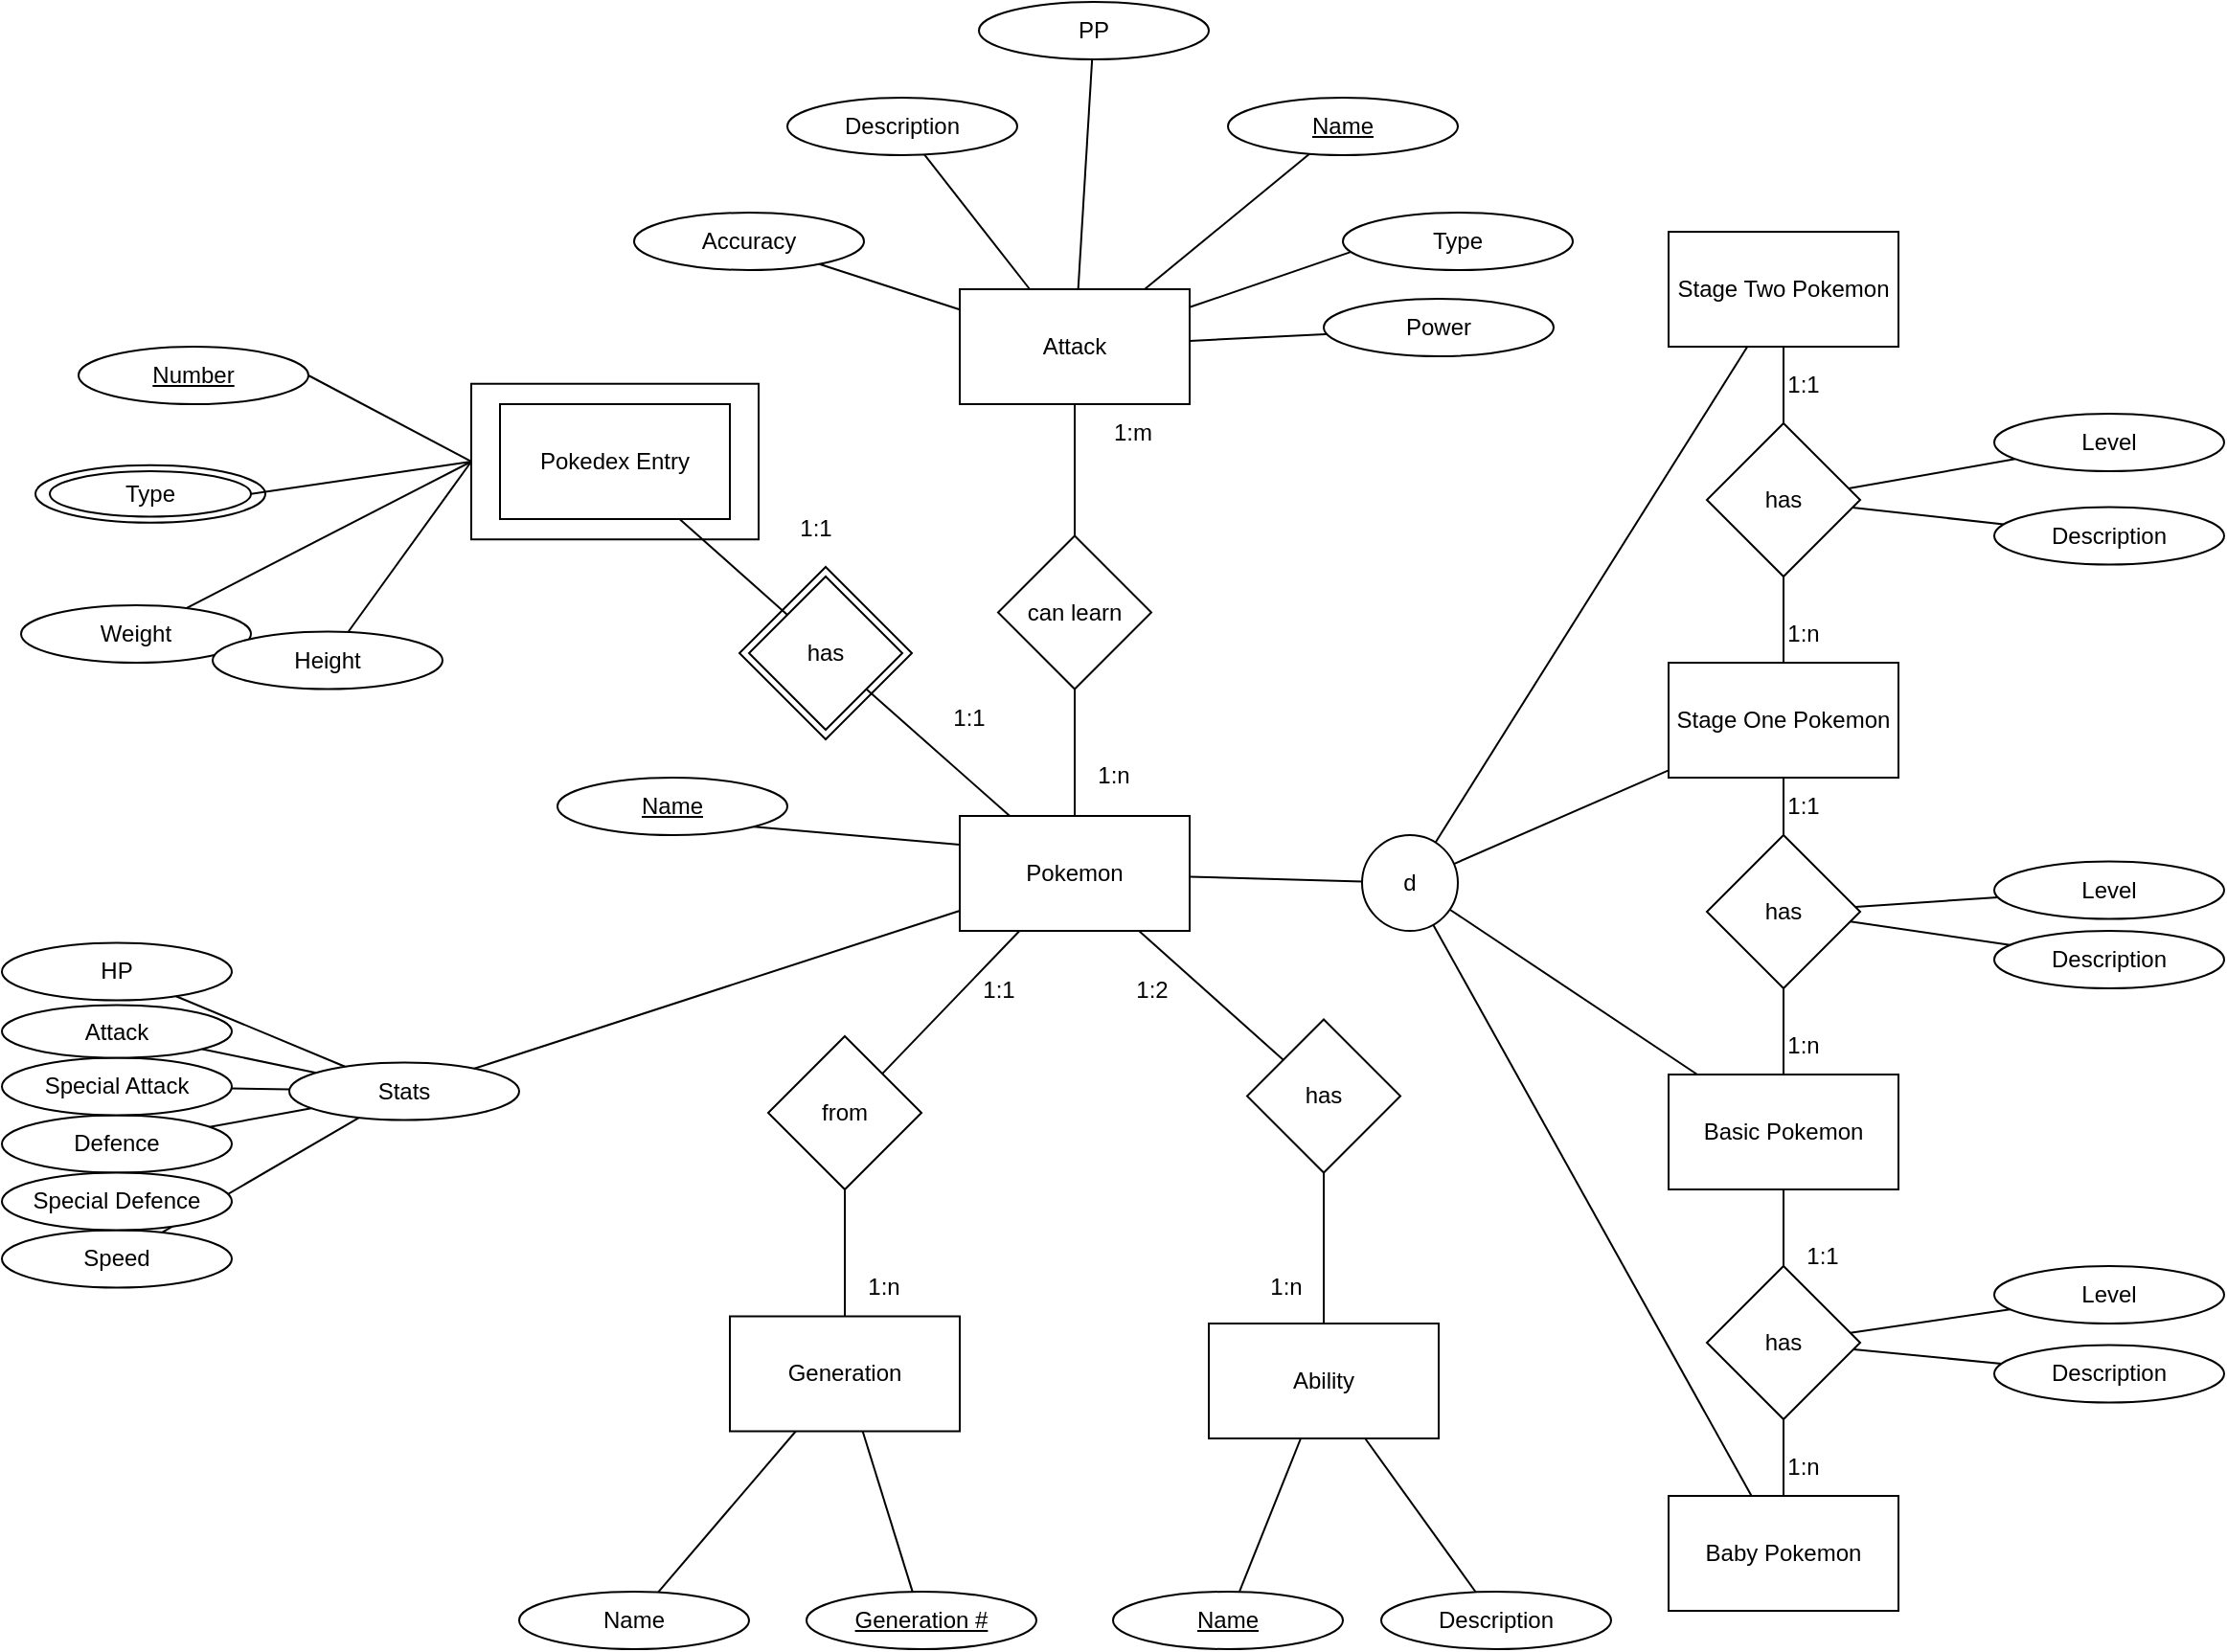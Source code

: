<mxfile version="20.4.0" type="device"><diagram id="Bx0XAI22f_EW5ZDVTv1U" name="Page-1"><mxGraphModel dx="2979" dy="1930" grid="1" gridSize="10" guides="1" tooltips="1" connect="1" arrows="1" fold="1" page="1" pageScale="1" pageWidth="850" pageHeight="1100" math="0" shadow="0"><root><mxCell id="0"/><mxCell id="1" parent="0"/><mxCell id="PiIAqDXxZk2PYdcyc1TS-75" style="edgeStyle=none;orthogonalLoop=1;jettySize=auto;html=1;exitX=0.5;exitY=0;exitDx=0;exitDy=0;entryX=0.5;entryY=1;entryDx=0;entryDy=0;strokeColor=default;endArrow=none;endFill=0;strokeWidth=1;" parent="1" source="PiIAqDXxZk2PYdcyc1TS-1" target="PiIAqDXxZk2PYdcyc1TS-71" edge="1"><mxGeometry relative="1" as="geometry"/></mxCell><mxCell id="PiIAqDXxZk2PYdcyc1TS-1" value="Basic Pokemon" style="rounded=0;whiteSpace=wrap;html=1;" parent="1" vertex="1"><mxGeometry x="240" y="500" width="120" height="60" as="geometry"/></mxCell><mxCell id="PiIAqDXxZk2PYdcyc1TS-69" style="edgeStyle=none;orthogonalLoop=1;jettySize=auto;html=1;exitX=0.5;exitY=0;exitDx=0;exitDy=0;entryX=0.5;entryY=1;entryDx=0;entryDy=0;strokeColor=default;endArrow=none;endFill=0;strokeWidth=1;" parent="1" source="PiIAqDXxZk2PYdcyc1TS-2" target="PiIAqDXxZk2PYdcyc1TS-22" edge="1"><mxGeometry relative="1" as="geometry"/></mxCell><mxCell id="PiIAqDXxZk2PYdcyc1TS-2" value="&lt;div&gt;Stage One Pokemon&lt;br&gt;&lt;/div&gt;" style="rounded=0;whiteSpace=wrap;html=1;" parent="1" vertex="1"><mxGeometry x="240" y="285" width="120" height="60" as="geometry"/></mxCell><mxCell id="PiIAqDXxZk2PYdcyc1TS-3" value="&lt;div&gt;Stage Two Pokemon&lt;br&gt;&lt;/div&gt;" style="rounded=0;whiteSpace=wrap;html=1;" parent="1" vertex="1"><mxGeometry x="240" y="60" width="120" height="60" as="geometry"/></mxCell><mxCell id="PiIAqDXxZk2PYdcyc1TS-73" style="edgeStyle=none;orthogonalLoop=1;jettySize=auto;html=1;exitX=0.5;exitY=0;exitDx=0;exitDy=0;entryX=0.5;entryY=1;entryDx=0;entryDy=0;strokeColor=default;endArrow=none;endFill=0;strokeWidth=1;" parent="1" source="PiIAqDXxZk2PYdcyc1TS-4" target="PiIAqDXxZk2PYdcyc1TS-72" edge="1"><mxGeometry relative="1" as="geometry"/></mxCell><mxCell id="PiIAqDXxZk2PYdcyc1TS-4" value="Baby Pokemon" style="rounded=0;whiteSpace=wrap;html=1;" parent="1" vertex="1"><mxGeometry x="240" y="720" width="120" height="60" as="geometry"/></mxCell><mxCell id="PiIAqDXxZk2PYdcyc1TS-79" style="edgeStyle=none;orthogonalLoop=1;jettySize=auto;html=1;strokeColor=default;endArrow=none;endFill=0;strokeWidth=1;" parent="1" source="PiIAqDXxZk2PYdcyc1TS-5" target="PiIAqDXxZk2PYdcyc1TS-77" edge="1"><mxGeometry relative="1" as="geometry"/></mxCell><mxCell id="PiIAqDXxZk2PYdcyc1TS-80" style="edgeStyle=none;orthogonalLoop=1;jettySize=auto;html=1;strokeColor=default;endArrow=none;endFill=0;strokeWidth=1;" parent="1" source="PiIAqDXxZk2PYdcyc1TS-5" target="PiIAqDXxZk2PYdcyc1TS-78" edge="1"><mxGeometry relative="1" as="geometry"/></mxCell><mxCell id="PiIAqDXxZk2PYdcyc1TS-5" value="Generation" style="rounded=0;whiteSpace=wrap;html=1;" parent="1" vertex="1"><mxGeometry x="-250" y="626.25" width="120" height="60" as="geometry"/></mxCell><mxCell id="PiIAqDXxZk2PYdcyc1TS-89" style="edgeStyle=none;orthogonalLoop=1;jettySize=auto;html=1;strokeColor=default;endArrow=none;endFill=0;strokeWidth=1;" parent="1" source="PiIAqDXxZk2PYdcyc1TS-6" target="PiIAqDXxZk2PYdcyc1TS-88" edge="1"><mxGeometry relative="1" as="geometry"/></mxCell><mxCell id="PiIAqDXxZk2PYdcyc1TS-91" style="edgeStyle=none;orthogonalLoop=1;jettySize=auto;html=1;strokeColor=default;endArrow=none;endFill=0;strokeWidth=1;" parent="1" source="PiIAqDXxZk2PYdcyc1TS-6" edge="1"><mxGeometry relative="1" as="geometry"><mxPoint x="71.165" y="112.942" as="targetPoint"/></mxGeometry></mxCell><mxCell id="PiIAqDXxZk2PYdcyc1TS-92" style="edgeStyle=none;orthogonalLoop=1;jettySize=auto;html=1;strokeColor=default;endArrow=none;endFill=0;strokeWidth=1;" parent="1" source="PiIAqDXxZk2PYdcyc1TS-6" edge="1"><mxGeometry relative="1" as="geometry"><mxPoint x="84.241" y="67.045" as="targetPoint"/></mxGeometry></mxCell><mxCell id="PiIAqDXxZk2PYdcyc1TS-94" style="edgeStyle=none;orthogonalLoop=1;jettySize=auto;html=1;strokeColor=default;endArrow=none;endFill=0;strokeWidth=1;" parent="1" source="PiIAqDXxZk2PYdcyc1TS-6" target="PiIAqDXxZk2PYdcyc1TS-93" edge="1"><mxGeometry relative="1" as="geometry"/></mxCell><mxCell id="PiIAqDXxZk2PYdcyc1TS-131" style="edgeStyle=none;orthogonalLoop=1;jettySize=auto;html=1;strokeColor=default;strokeWidth=1;endArrow=none;endFill=0;" parent="1" source="PiIAqDXxZk2PYdcyc1TS-6" target="PiIAqDXxZk2PYdcyc1TS-130" edge="1"><mxGeometry relative="1" as="geometry"/></mxCell><mxCell id="0NwXH8VXwz09f1tbH26S-22" style="edgeStyle=none;rounded=0;orthogonalLoop=1;jettySize=auto;html=1;endArrow=none;endFill=0;" parent="1" source="PiIAqDXxZk2PYdcyc1TS-6" target="0NwXH8VXwz09f1tbH26S-21" edge="1"><mxGeometry relative="1" as="geometry"/></mxCell><mxCell id="-WNTnkQR6i4qDfc0191s-9" style="edgeStyle=none;rounded=0;orthogonalLoop=1;jettySize=auto;html=1;endArrow=none;endFill=0;" parent="1" source="PiIAqDXxZk2PYdcyc1TS-6" target="PiIAqDXxZk2PYdcyc1TS-117" edge="1"><mxGeometry relative="1" as="geometry"/></mxCell><mxCell id="PiIAqDXxZk2PYdcyc1TS-6" value="Attack" style="rounded=0;whiteSpace=wrap;html=1;" parent="1" vertex="1"><mxGeometry x="-130" y="90" width="120" height="60" as="geometry"/></mxCell><mxCell id="HMSB5m8USZf-baKv6-3r-11" style="edgeStyle=none;rounded=0;orthogonalLoop=1;jettySize=auto;html=1;exitX=1;exitY=1;exitDx=0;exitDy=0;entryX=0;entryY=0.25;entryDx=0;entryDy=0;endArrow=none;endFill=0;" edge="1" parent="1" source="PiIAqDXxZk2PYdcyc1TS-7" target="-WNTnkQR6i4qDfc0191s-1"><mxGeometry relative="1" as="geometry"/></mxCell><mxCell id="PiIAqDXxZk2PYdcyc1TS-7" value="&lt;u&gt;Name&lt;/u&gt;" style="ellipse;whiteSpace=wrap;html=1;" parent="1" vertex="1"><mxGeometry x="-340" y="345" width="120" height="30" as="geometry"/></mxCell><mxCell id="HMSB5m8USZf-baKv6-3r-13" style="edgeStyle=none;rounded=0;orthogonalLoop=1;jettySize=auto;html=1;exitX=1;exitY=0.5;exitDx=0;exitDy=0;endArrow=none;endFill=0;entryX=0;entryY=0.5;entryDx=0;entryDy=0;" edge="1" parent="1" source="PiIAqDXxZk2PYdcyc1TS-8" target="HMSB5m8USZf-baKv6-3r-7"><mxGeometry relative="1" as="geometry"><mxPoint x="-370" y="280" as="targetPoint"/></mxGeometry></mxCell><mxCell id="PiIAqDXxZk2PYdcyc1TS-8" value="&lt;u&gt;Number&lt;/u&gt;" style="ellipse;whiteSpace=wrap;html=1;" parent="1" vertex="1"><mxGeometry x="-590" y="120" width="120" height="30" as="geometry"/></mxCell><mxCell id="PiIAqDXxZk2PYdcyc1TS-9" value="Type" style="ellipse;whiteSpace=wrap;html=1;" parent="1" vertex="1"><mxGeometry x="-612.5" y="181.88" width="120" height="30" as="geometry"/></mxCell><mxCell id="PiIAqDXxZk2PYdcyc1TS-70" style="edgeStyle=none;orthogonalLoop=1;jettySize=auto;html=1;exitX=0.5;exitY=0;exitDx=0;exitDy=0;entryX=0.5;entryY=1;entryDx=0;entryDy=0;strokeColor=default;endArrow=none;endFill=0;strokeWidth=1;" parent="1" source="PiIAqDXxZk2PYdcyc1TS-22" target="PiIAqDXxZk2PYdcyc1TS-3" edge="1"><mxGeometry relative="1" as="geometry"/></mxCell><mxCell id="-WNTnkQR6i4qDfc0191s-26" style="edgeStyle=none;rounded=0;orthogonalLoop=1;jettySize=auto;html=1;endArrow=none;endFill=0;" parent="1" source="PiIAqDXxZk2PYdcyc1TS-22" target="-WNTnkQR6i4qDfc0191s-19" edge="1"><mxGeometry relative="1" as="geometry"/></mxCell><mxCell id="-WNTnkQR6i4qDfc0191s-28" style="edgeStyle=none;rounded=0;orthogonalLoop=1;jettySize=auto;html=1;endArrow=none;endFill=0;" parent="1" source="PiIAqDXxZk2PYdcyc1TS-22" target="-WNTnkQR6i4qDfc0191s-20" edge="1"><mxGeometry relative="1" as="geometry"/></mxCell><mxCell id="PiIAqDXxZk2PYdcyc1TS-76" style="edgeStyle=none;orthogonalLoop=1;jettySize=auto;html=1;exitX=0.5;exitY=0;exitDx=0;exitDy=0;entryX=0.5;entryY=1;entryDx=0;entryDy=0;strokeColor=default;endArrow=none;endFill=0;strokeWidth=1;" parent="1" source="PiIAqDXxZk2PYdcyc1TS-71" target="PiIAqDXxZk2PYdcyc1TS-2" edge="1"><mxGeometry relative="1" as="geometry"/></mxCell><mxCell id="PiIAqDXxZk2PYdcyc1TS-22" value="has" style="rhombus;whiteSpace=wrap;html=1;shadow=0;" parent="1" vertex="1"><mxGeometry x="260" y="160" width="80" height="80" as="geometry"/></mxCell><mxCell id="-WNTnkQR6i4qDfc0191s-29" style="edgeStyle=none;rounded=0;orthogonalLoop=1;jettySize=auto;html=1;endArrow=none;endFill=0;" parent="1" source="PiIAqDXxZk2PYdcyc1TS-71" target="-WNTnkQR6i4qDfc0191s-21" edge="1"><mxGeometry relative="1" as="geometry"/></mxCell><mxCell id="-WNTnkQR6i4qDfc0191s-30" style="edgeStyle=none;rounded=0;orthogonalLoop=1;jettySize=auto;html=1;endArrow=none;endFill=0;" parent="1" source="PiIAqDXxZk2PYdcyc1TS-71" target="-WNTnkQR6i4qDfc0191s-22" edge="1"><mxGeometry relative="1" as="geometry"/></mxCell><mxCell id="PiIAqDXxZk2PYdcyc1TS-71" value="has" style="rhombus;whiteSpace=wrap;html=1;" parent="1" vertex="1"><mxGeometry x="260" y="375" width="80" height="80" as="geometry"/></mxCell><mxCell id="PiIAqDXxZk2PYdcyc1TS-74" style="edgeStyle=none;orthogonalLoop=1;jettySize=auto;html=1;exitX=0.5;exitY=0;exitDx=0;exitDy=0;entryX=0.5;entryY=1;entryDx=0;entryDy=0;strokeColor=default;endArrow=none;endFill=0;strokeWidth=1;" parent="1" source="PiIAqDXxZk2PYdcyc1TS-72" target="PiIAqDXxZk2PYdcyc1TS-1" edge="1"><mxGeometry relative="1" as="geometry"/></mxCell><mxCell id="-WNTnkQR6i4qDfc0191s-31" style="edgeStyle=none;rounded=0;orthogonalLoop=1;jettySize=auto;html=1;endArrow=none;endFill=0;" parent="1" source="PiIAqDXxZk2PYdcyc1TS-72" target="-WNTnkQR6i4qDfc0191s-23" edge="1"><mxGeometry relative="1" as="geometry"/></mxCell><mxCell id="-WNTnkQR6i4qDfc0191s-32" style="edgeStyle=none;rounded=0;orthogonalLoop=1;jettySize=auto;html=1;endArrow=none;endFill=0;" parent="1" source="PiIAqDXxZk2PYdcyc1TS-72" target="-WNTnkQR6i4qDfc0191s-24" edge="1"><mxGeometry relative="1" as="geometry"/></mxCell><mxCell id="PiIAqDXxZk2PYdcyc1TS-72" value="has" style="rhombus;whiteSpace=wrap;html=1;" parent="1" vertex="1"><mxGeometry x="260" y="600" width="80" height="80" as="geometry"/></mxCell><mxCell id="PiIAqDXxZk2PYdcyc1TS-77" value="Name" style="ellipse;whiteSpace=wrap;html=1;" parent="1" vertex="1"><mxGeometry x="-360" y="770" width="120" height="30" as="geometry"/></mxCell><mxCell id="PiIAqDXxZk2PYdcyc1TS-78" value="&lt;u&gt;Generation #&lt;/u&gt;" style="ellipse;whiteSpace=wrap;html=1;" parent="1" vertex="1"><mxGeometry x="-210" y="770" width="120" height="30" as="geometry"/></mxCell><mxCell id="PiIAqDXxZk2PYdcyc1TS-83" value="Type" style="ellipse;whiteSpace=wrap;html=1;" parent="1" vertex="1"><mxGeometry x="70" y="50" width="120" height="30" as="geometry"/></mxCell><mxCell id="PiIAqDXxZk2PYdcyc1TS-87" value="Power" style="ellipse;whiteSpace=wrap;html=1;" parent="1" vertex="1"><mxGeometry x="60" y="95" width="120" height="30" as="geometry"/></mxCell><mxCell id="PiIAqDXxZk2PYdcyc1TS-88" value="Accuracy" style="ellipse;whiteSpace=wrap;html=1;" parent="1" vertex="1"><mxGeometry x="-300" y="50" width="120" height="30" as="geometry"/></mxCell><mxCell id="PiIAqDXxZk2PYdcyc1TS-93" value="&lt;u&gt;Name&lt;/u&gt;" style="ellipse;whiteSpace=wrap;html=1;" parent="1" vertex="1"><mxGeometry x="10" y="-10" width="120" height="30" as="geometry"/></mxCell><mxCell id="PiIAqDXxZk2PYdcyc1TS-95" value="1:1" style="text;html=1;align=center;verticalAlign=middle;resizable=0;points=[];autosize=1;strokeColor=none;fillColor=none;" parent="1" vertex="1"><mxGeometry x="290" y="125" width="40" height="30" as="geometry"/></mxCell><mxCell id="PiIAqDXxZk2PYdcyc1TS-96" value="1:1" style="text;html=1;align=center;verticalAlign=middle;resizable=0;points=[];autosize=1;strokeColor=none;fillColor=none;" parent="1" vertex="1"><mxGeometry x="290" y="345" width="40" height="30" as="geometry"/></mxCell><mxCell id="PiIAqDXxZk2PYdcyc1TS-98" value="1:n" style="text;html=1;align=center;verticalAlign=middle;resizable=0;points=[];autosize=1;strokeColor=none;fillColor=none;" parent="1" vertex="1"><mxGeometry x="290" y="690" width="40" height="30" as="geometry"/></mxCell><mxCell id="PiIAqDXxZk2PYdcyc1TS-99" value="1:n" style="text;html=1;align=center;verticalAlign=middle;resizable=0;points=[];autosize=1;strokeColor=none;fillColor=none;" parent="1" vertex="1"><mxGeometry x="290" y="470" width="40" height="30" as="geometry"/></mxCell><mxCell id="PiIAqDXxZk2PYdcyc1TS-100" value="1:n" style="text;html=1;align=center;verticalAlign=middle;resizable=0;points=[];autosize=1;strokeColor=none;fillColor=none;" parent="1" vertex="1"><mxGeometry x="290" y="255" width="40" height="30" as="geometry"/></mxCell><mxCell id="-WNTnkQR6i4qDfc0191s-34" style="edgeStyle=none;rounded=0;orthogonalLoop=1;jettySize=auto;html=1;endArrow=none;endFill=0;" parent="1" source="PiIAqDXxZk2PYdcyc1TS-106" target="PiIAqDXxZk2PYdcyc1TS-5" edge="1"><mxGeometry relative="1" as="geometry"/></mxCell><mxCell id="PiIAqDXxZk2PYdcyc1TS-106" value="from" style="rhombus;whiteSpace=wrap;html=1;" parent="1" vertex="1"><mxGeometry x="-230" y="480" width="80" height="80" as="geometry"/></mxCell><mxCell id="PiIAqDXxZk2PYdcyc1TS-117" value="can learn" style="rhombus;whiteSpace=wrap;html=1;" parent="1" vertex="1"><mxGeometry x="-110" y="218.75" width="80" height="80" as="geometry"/></mxCell><mxCell id="PiIAqDXxZk2PYdcyc1TS-130" value="PP" style="ellipse;whiteSpace=wrap;html=1;" parent="1" vertex="1"><mxGeometry x="-120" y="-60" width="120" height="30" as="geometry"/></mxCell><mxCell id="PiIAqDXxZk2PYdcyc1TS-132" value="Weight" style="ellipse;whiteSpace=wrap;html=1;" parent="1" vertex="1"><mxGeometry x="-620" y="255" width="120" height="30" as="geometry"/></mxCell><mxCell id="PiIAqDXxZk2PYdcyc1TS-133" value="Height" style="ellipse;whiteSpace=wrap;html=1;" parent="1" vertex="1"><mxGeometry x="-520" y="268.75" width="120" height="30" as="geometry"/></mxCell><mxCell id="PiIAqDXxZk2PYdcyc1TS-141" style="edgeStyle=none;orthogonalLoop=1;jettySize=auto;html=1;strokeColor=default;strokeWidth=1;endArrow=none;endFill=0;" parent="1" source="PiIAqDXxZk2PYdcyc1TS-134" target="PiIAqDXxZk2PYdcyc1TS-136" edge="1"><mxGeometry relative="1" as="geometry"/></mxCell><mxCell id="PiIAqDXxZk2PYdcyc1TS-142" style="edgeStyle=none;orthogonalLoop=1;jettySize=auto;html=1;strokeColor=default;strokeWidth=1;endArrow=none;endFill=0;" parent="1" source="PiIAqDXxZk2PYdcyc1TS-134" target="PiIAqDXxZk2PYdcyc1TS-137" edge="1"><mxGeometry relative="1" as="geometry"/></mxCell><mxCell id="PiIAqDXxZk2PYdcyc1TS-143" style="edgeStyle=none;orthogonalLoop=1;jettySize=auto;html=1;strokeColor=default;strokeWidth=1;endArrow=none;endFill=0;" parent="1" source="PiIAqDXxZk2PYdcyc1TS-134" target="PiIAqDXxZk2PYdcyc1TS-138" edge="1"><mxGeometry relative="1" as="geometry"/></mxCell><mxCell id="PiIAqDXxZk2PYdcyc1TS-145" style="edgeStyle=none;orthogonalLoop=1;jettySize=auto;html=1;strokeColor=default;strokeWidth=1;endArrow=none;endFill=0;" parent="1" source="PiIAqDXxZk2PYdcyc1TS-134" target="PiIAqDXxZk2PYdcyc1TS-140" edge="1"><mxGeometry relative="1" as="geometry"/></mxCell><mxCell id="PiIAqDXxZk2PYdcyc1TS-146" style="edgeStyle=none;orthogonalLoop=1;jettySize=auto;html=1;strokeColor=default;strokeWidth=1;endArrow=none;endFill=0;" parent="1" source="PiIAqDXxZk2PYdcyc1TS-134" target="PiIAqDXxZk2PYdcyc1TS-139" edge="1"><mxGeometry relative="1" as="geometry"/></mxCell><mxCell id="PiIAqDXxZk2PYdcyc1TS-134" value="Stats" style="ellipse;whiteSpace=wrap;html=1;" parent="1" vertex="1"><mxGeometry x="-480" y="493.75" width="120" height="30" as="geometry"/></mxCell><mxCell id="PiIAqDXxZk2PYdcyc1TS-136" value="Speed" style="ellipse;whiteSpace=wrap;html=1;" parent="1" vertex="1"><mxGeometry x="-630" y="581.25" width="120" height="30" as="geometry"/></mxCell><mxCell id="PiIAqDXxZk2PYdcyc1TS-137" value="Defence" style="ellipse;whiteSpace=wrap;html=1;" parent="1" vertex="1"><mxGeometry x="-630" y="521.25" width="120" height="30" as="geometry"/></mxCell><mxCell id="PiIAqDXxZk2PYdcyc1TS-138" value="Special Attack" style="ellipse;whiteSpace=wrap;html=1;" parent="1" vertex="1"><mxGeometry x="-630" y="491.25" width="120" height="30" as="geometry"/></mxCell><mxCell id="PiIAqDXxZk2PYdcyc1TS-139" value="Attack" style="ellipse;whiteSpace=wrap;html=1;" parent="1" vertex="1"><mxGeometry x="-630" y="463.75" width="120" height="27.5" as="geometry"/></mxCell><mxCell id="PiIAqDXxZk2PYdcyc1TS-140" value="HP" style="ellipse;whiteSpace=wrap;html=1;" parent="1" vertex="1"><mxGeometry x="-630" y="431.25" width="120" height="30" as="geometry"/></mxCell><mxCell id="PiIAqDXxZk2PYdcyc1TS-147" value="Special Defence" style="ellipse;whiteSpace=wrap;html=1;" parent="1" vertex="1"><mxGeometry x="-630" y="551.25" width="120" height="30" as="geometry"/></mxCell><mxCell id="0NwXH8VXwz09f1tbH26S-21" value="Description" style="ellipse;whiteSpace=wrap;html=1;" parent="1" vertex="1"><mxGeometry x="-220" y="-10" width="120" height="30" as="geometry"/></mxCell><mxCell id="-WNTnkQR6i4qDfc0191s-3" style="rounded=0;orthogonalLoop=1;jettySize=auto;html=1;endArrow=none;endFill=0;" parent="1" source="-WNTnkQR6i4qDfc0191s-1" target="-WNTnkQR6i4qDfc0191s-2" edge="1"><mxGeometry relative="1" as="geometry"/></mxCell><mxCell id="-WNTnkQR6i4qDfc0191s-10" style="edgeStyle=none;rounded=0;orthogonalLoop=1;jettySize=auto;html=1;endArrow=none;endFill=0;" parent="1" source="-WNTnkQR6i4qDfc0191s-1" target="PiIAqDXxZk2PYdcyc1TS-117" edge="1"><mxGeometry relative="1" as="geometry"/></mxCell><mxCell id="-WNTnkQR6i4qDfc0191s-11" style="edgeStyle=none;rounded=0;orthogonalLoop=1;jettySize=auto;html=1;endArrow=none;endFill=0;" parent="1" source="-WNTnkQR6i4qDfc0191s-1" target="PiIAqDXxZk2PYdcyc1TS-134" edge="1"><mxGeometry relative="1" as="geometry"/></mxCell><mxCell id="-WNTnkQR6i4qDfc0191s-12" style="edgeStyle=none;rounded=0;orthogonalLoop=1;jettySize=auto;html=1;endArrow=none;endFill=0;exitX=0;exitY=0.5;exitDx=0;exitDy=0;" parent="1" source="HMSB5m8USZf-baKv6-3r-7" target="PiIAqDXxZk2PYdcyc1TS-133" edge="1"><mxGeometry relative="1" as="geometry"/></mxCell><mxCell id="-WNTnkQR6i4qDfc0191s-13" style="edgeStyle=none;rounded=0;orthogonalLoop=1;jettySize=auto;html=1;endArrow=none;endFill=0;exitX=0;exitY=0.5;exitDx=0;exitDy=0;" parent="1" source="HMSB5m8USZf-baKv6-3r-7" target="PiIAqDXxZk2PYdcyc1TS-132" edge="1"><mxGeometry relative="1" as="geometry"/></mxCell><mxCell id="-WNTnkQR6i4qDfc0191s-33" style="edgeStyle=none;rounded=0;orthogonalLoop=1;jettySize=auto;html=1;endArrow=none;endFill=0;" parent="1" source="-WNTnkQR6i4qDfc0191s-1" target="PiIAqDXxZk2PYdcyc1TS-106" edge="1"><mxGeometry relative="1" as="geometry"/></mxCell><mxCell id="HMSB5m8USZf-baKv6-3r-10" value="" style="rounded=0;orthogonalLoop=1;jettySize=auto;html=1;endArrow=none;endFill=0;exitX=0;exitY=0;exitDx=0;exitDy=0;" edge="1" parent="1" source="HMSB5m8USZf-baKv6-3r-16" target="HMSB5m8USZf-baKv6-3r-9"><mxGeometry relative="1" as="geometry"><mxPoint x="-230" y="260" as="sourcePoint"/></mxGeometry></mxCell><mxCell id="HMSB5m8USZf-baKv6-3r-17" value="" style="edgeStyle=none;rounded=0;orthogonalLoop=1;jettySize=auto;html=1;endArrow=none;endFill=0;" edge="1" parent="1" source="-WNTnkQR6i4qDfc0191s-1" target="HMSB5m8USZf-baKv6-3r-16"><mxGeometry relative="1" as="geometry"/></mxCell><mxCell id="-WNTnkQR6i4qDfc0191s-1" value="Pokemon" style="rounded=0;whiteSpace=wrap;html=1;" parent="1" vertex="1"><mxGeometry x="-130" y="365" width="120" height="60" as="geometry"/></mxCell><mxCell id="-WNTnkQR6i4qDfc0191s-4" style="edgeStyle=none;rounded=0;orthogonalLoop=1;jettySize=auto;html=1;endArrow=none;endFill=0;" parent="1" source="-WNTnkQR6i4qDfc0191s-2" target="PiIAqDXxZk2PYdcyc1TS-3" edge="1"><mxGeometry relative="1" as="geometry"/></mxCell><mxCell id="-WNTnkQR6i4qDfc0191s-5" style="edgeStyle=none;rounded=0;orthogonalLoop=1;jettySize=auto;html=1;endArrow=none;endFill=0;" parent="1" source="-WNTnkQR6i4qDfc0191s-2" target="PiIAqDXxZk2PYdcyc1TS-2" edge="1"><mxGeometry relative="1" as="geometry"/></mxCell><mxCell id="-WNTnkQR6i4qDfc0191s-6" style="edgeStyle=none;rounded=0;orthogonalLoop=1;jettySize=auto;html=1;endArrow=none;endFill=0;" parent="1" source="-WNTnkQR6i4qDfc0191s-2" target="PiIAqDXxZk2PYdcyc1TS-1" edge="1"><mxGeometry relative="1" as="geometry"><mxPoint x="120" y="570" as="targetPoint"/></mxGeometry></mxCell><mxCell id="-WNTnkQR6i4qDfc0191s-7" style="edgeStyle=none;rounded=0;orthogonalLoop=1;jettySize=auto;html=1;endArrow=none;endFill=0;" parent="1" source="-WNTnkQR6i4qDfc0191s-2" target="PiIAqDXxZk2PYdcyc1TS-4" edge="1"><mxGeometry relative="1" as="geometry"/></mxCell><mxCell id="-WNTnkQR6i4qDfc0191s-2" value="d" style="ellipse;whiteSpace=wrap;html=1;aspect=fixed;" parent="1" vertex="1"><mxGeometry x="80" y="375" width="50" height="50" as="geometry"/></mxCell><mxCell id="HMSB5m8USZf-baKv6-3r-12" style="edgeStyle=none;rounded=0;orthogonalLoop=1;jettySize=auto;html=1;exitX=1;exitY=0.5;exitDx=0;exitDy=0;entryX=0;entryY=0.5;entryDx=0;entryDy=0;endArrow=none;endFill=0;" edge="1" parent="1" source="-WNTnkQR6i4qDfc0191s-17" target="HMSB5m8USZf-baKv6-3r-7"><mxGeometry relative="1" as="geometry"/></mxCell><mxCell id="-WNTnkQR6i4qDfc0191s-17" value="Type" style="ellipse;whiteSpace=wrap;html=1;" parent="1" vertex="1"><mxGeometry x="-605" y="185" width="105" height="23.75" as="geometry"/></mxCell><mxCell id="-WNTnkQR6i4qDfc0191s-19" value="Level" style="ellipse;whiteSpace=wrap;html=1;" parent="1" vertex="1"><mxGeometry x="410" y="155" width="120" height="30" as="geometry"/></mxCell><mxCell id="-WNTnkQR6i4qDfc0191s-20" value="Description" style="ellipse;whiteSpace=wrap;html=1;" parent="1" vertex="1"><mxGeometry x="410" y="203.75" width="120" height="30" as="geometry"/></mxCell><mxCell id="-WNTnkQR6i4qDfc0191s-21" value="Level" style="ellipse;whiteSpace=wrap;html=1;" parent="1" vertex="1"><mxGeometry x="410" y="388.75" width="120" height="30" as="geometry"/></mxCell><mxCell id="-WNTnkQR6i4qDfc0191s-22" value="Description" style="ellipse;whiteSpace=wrap;html=1;" parent="1" vertex="1"><mxGeometry x="410" y="425" width="120" height="30" as="geometry"/></mxCell><mxCell id="-WNTnkQR6i4qDfc0191s-23" value="Level" style="ellipse;whiteSpace=wrap;html=1;" parent="1" vertex="1"><mxGeometry x="410" y="600" width="120" height="30" as="geometry"/></mxCell><mxCell id="-WNTnkQR6i4qDfc0191s-24" value="Description" style="ellipse;whiteSpace=wrap;html=1;" parent="1" vertex="1"><mxGeometry x="410" y="641.25" width="120" height="30" as="geometry"/></mxCell><mxCell id="-WNTnkQR6i4qDfc0191s-44" style="edgeStyle=none;rounded=0;orthogonalLoop=1;jettySize=auto;html=1;endArrow=none;endFill=0;" parent="1" source="-WNTnkQR6i4qDfc0191s-36" target="-WNTnkQR6i4qDfc0191s-42" edge="1"><mxGeometry relative="1" as="geometry"/></mxCell><mxCell id="-WNTnkQR6i4qDfc0191s-45" style="edgeStyle=none;rounded=0;orthogonalLoop=1;jettySize=auto;html=1;endArrow=none;endFill=0;" parent="1" source="-WNTnkQR6i4qDfc0191s-36" target="-WNTnkQR6i4qDfc0191s-43" edge="1"><mxGeometry relative="1" as="geometry"/></mxCell><mxCell id="-WNTnkQR6i4qDfc0191s-46" style="edgeStyle=none;rounded=0;orthogonalLoop=1;jettySize=auto;html=1;endArrow=none;endFill=0;" parent="1" source="-WNTnkQR6i4qDfc0191s-36" target="-WNTnkQR6i4qDfc0191s-37" edge="1"><mxGeometry relative="1" as="geometry"/></mxCell><mxCell id="-WNTnkQR6i4qDfc0191s-36" value="Ability" style="rounded=0;whiteSpace=wrap;html=1;" parent="1" vertex="1"><mxGeometry y="630" width="120" height="60" as="geometry"/></mxCell><mxCell id="-WNTnkQR6i4qDfc0191s-47" style="edgeStyle=none;rounded=0;orthogonalLoop=1;jettySize=auto;html=1;endArrow=none;endFill=0;" parent="1" source="-WNTnkQR6i4qDfc0191s-37" target="-WNTnkQR6i4qDfc0191s-1" edge="1"><mxGeometry relative="1" as="geometry"/></mxCell><mxCell id="-WNTnkQR6i4qDfc0191s-37" value="has" style="rhombus;whiteSpace=wrap;html=1;" parent="1" vertex="1"><mxGeometry x="20" y="471.25" width="80" height="80" as="geometry"/></mxCell><mxCell id="-WNTnkQR6i4qDfc0191s-42" value="&lt;u&gt;Name&lt;/u&gt;" style="ellipse;whiteSpace=wrap;html=1;" parent="1" vertex="1"><mxGeometry x="-50" y="770" width="120" height="30" as="geometry"/></mxCell><mxCell id="-WNTnkQR6i4qDfc0191s-43" value="Description" style="ellipse;whiteSpace=wrap;html=1;" parent="1" vertex="1"><mxGeometry x="90" y="770" width="120" height="30" as="geometry"/></mxCell><mxCell id="-WNTnkQR6i4qDfc0191s-48" value="1:n" style="text;html=1;align=center;verticalAlign=middle;resizable=0;points=[];autosize=1;strokeColor=none;fillColor=none;" parent="1" vertex="1"><mxGeometry x="-70" y="328.75" width="40" height="30" as="geometry"/></mxCell><mxCell id="-WNTnkQR6i4qDfc0191s-49" value="1:m" style="text;html=1;align=center;verticalAlign=middle;resizable=0;points=[];autosize=1;strokeColor=none;fillColor=none;" parent="1" vertex="1"><mxGeometry x="-60" y="150" width="40" height="30" as="geometry"/></mxCell><mxCell id="-WNTnkQR6i4qDfc0191s-50" value="1:n" style="text;html=1;align=center;verticalAlign=middle;resizable=0;points=[];autosize=1;strokeColor=none;fillColor=none;" parent="1" vertex="1"><mxGeometry x="-190" y="596.25" width="40" height="30" as="geometry"/></mxCell><mxCell id="-WNTnkQR6i4qDfc0191s-51" value="1:1" style="text;html=1;align=center;verticalAlign=middle;resizable=0;points=[];autosize=1;strokeColor=none;fillColor=none;" parent="1" vertex="1"><mxGeometry x="-130" y="441.25" width="40" height="30" as="geometry"/></mxCell><mxCell id="-WNTnkQR6i4qDfc0191s-52" value="1:2" style="text;html=1;align=center;verticalAlign=middle;resizable=0;points=[];autosize=1;strokeColor=none;fillColor=none;" parent="1" vertex="1"><mxGeometry x="-50" y="441.25" width="40" height="30" as="geometry"/></mxCell><mxCell id="-WNTnkQR6i4qDfc0191s-53" value="1:n" style="text;html=1;align=center;verticalAlign=middle;resizable=0;points=[];autosize=1;strokeColor=none;fillColor=none;" parent="1" vertex="1"><mxGeometry x="20" y="596.25" width="40" height="30" as="geometry"/></mxCell><mxCell id="-WNTnkQR6i4qDfc0191s-54" value="1:1" style="text;html=1;align=center;verticalAlign=middle;resizable=0;points=[];autosize=1;strokeColor=none;fillColor=none;" parent="1" vertex="1"><mxGeometry x="300" y="580" width="40" height="30" as="geometry"/></mxCell><mxCell id="HMSB5m8USZf-baKv6-3r-7" value="" style="rounded=0;whiteSpace=wrap;html=1;fillColor=none;" vertex="1" parent="1"><mxGeometry x="-385" y="139.37" width="150" height="81.25" as="geometry"/></mxCell><mxCell id="HMSB5m8USZf-baKv6-3r-9" value="Pokedex Entry" style="whiteSpace=wrap;html=1;rounded=0;" vertex="1" parent="1"><mxGeometry x="-370" y="150" width="120" height="60" as="geometry"/></mxCell><mxCell id="HMSB5m8USZf-baKv6-3r-14" style="edgeStyle=none;rounded=0;orthogonalLoop=1;jettySize=auto;html=1;exitX=1;exitY=0;exitDx=0;exitDy=0;endArrow=none;endFill=0;" edge="1" parent="1" source="PiIAqDXxZk2PYdcyc1TS-132" target="PiIAqDXxZk2PYdcyc1TS-132"><mxGeometry relative="1" as="geometry"/></mxCell><mxCell id="HMSB5m8USZf-baKv6-3r-16" value="has" style="rhombus;whiteSpace=wrap;html=1;rounded=0;" vertex="1" parent="1"><mxGeometry x="-240" y="240" width="80" height="80" as="geometry"/></mxCell><mxCell id="HMSB5m8USZf-baKv6-3r-18" value="" style="rhombus;whiteSpace=wrap;html=1;fillColor=none;" vertex="1" parent="1"><mxGeometry x="-245" y="235" width="90" height="90" as="geometry"/></mxCell><mxCell id="HMSB5m8USZf-baKv6-3r-19" value="1:1" style="text;html=1;strokeColor=none;fillColor=none;align=center;verticalAlign=middle;whiteSpace=wrap;rounded=0;" vertex="1" parent="1"><mxGeometry x="-155" y="299" width="60" height="30" as="geometry"/></mxCell><mxCell id="HMSB5m8USZf-baKv6-3r-20" value="1:1" style="text;html=1;strokeColor=none;fillColor=none;align=center;verticalAlign=middle;whiteSpace=wrap;rounded=0;" vertex="1" parent="1"><mxGeometry x="-235" y="200" width="60" height="30" as="geometry"/></mxCell></root></mxGraphModel></diagram></mxfile>